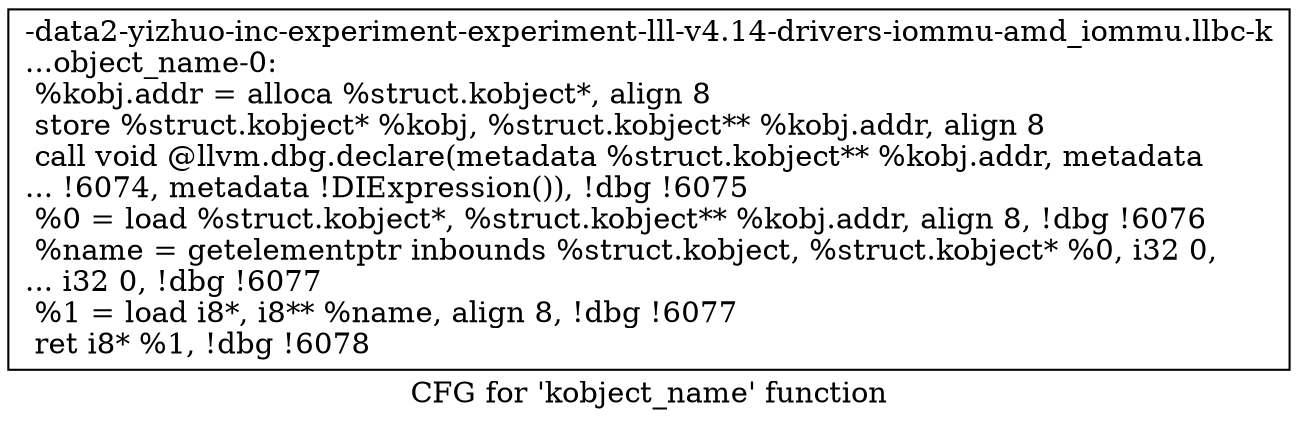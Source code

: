digraph "CFG for 'kobject_name' function" {
	label="CFG for 'kobject_name' function";

	Node0x561b94861940 [shape=record,label="{-data2-yizhuo-inc-experiment-experiment-lll-v4.14-drivers-iommu-amd_iommu.llbc-k\l...object_name-0:\l  %kobj.addr = alloca %struct.kobject*, align 8\l  store %struct.kobject* %kobj, %struct.kobject** %kobj.addr, align 8\l  call void @llvm.dbg.declare(metadata %struct.kobject** %kobj.addr, metadata\l... !6074, metadata !DIExpression()), !dbg !6075\l  %0 = load %struct.kobject*, %struct.kobject** %kobj.addr, align 8, !dbg !6076\l  %name = getelementptr inbounds %struct.kobject, %struct.kobject* %0, i32 0,\l... i32 0, !dbg !6077\l  %1 = load i8*, i8** %name, align 8, !dbg !6077\l  ret i8* %1, !dbg !6078\l}"];
}
